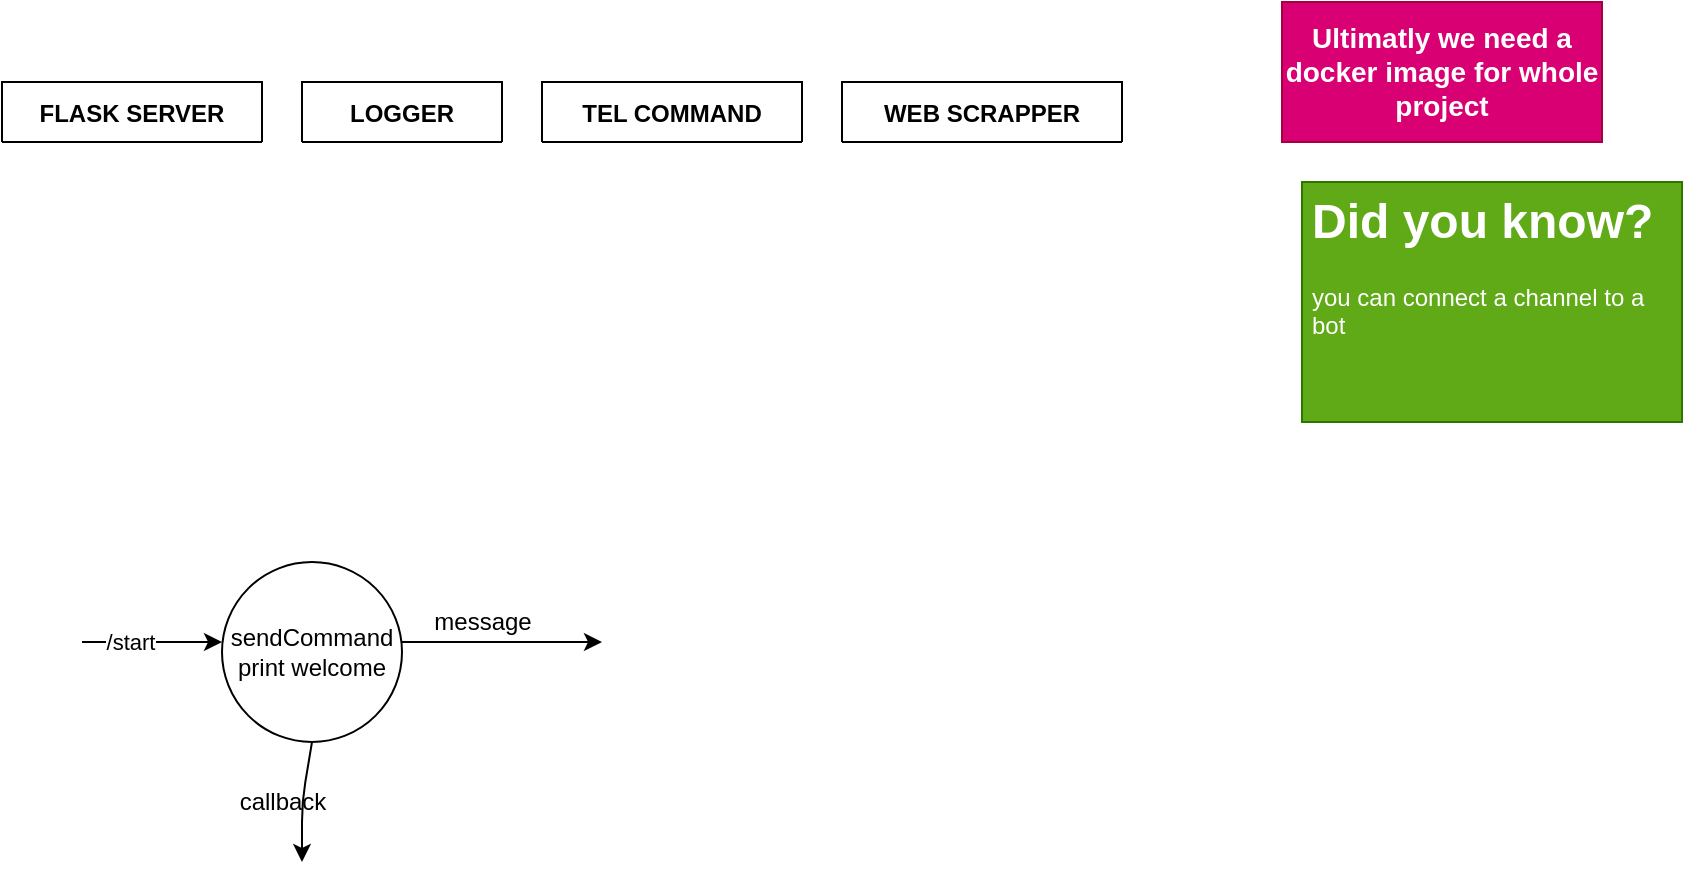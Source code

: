 <mxfile>
    <diagram id="vDl3_q1mSqVm9GCNBHWo" name="Page-1">
        <mxGraphModel dx="588" dy="459" grid="1" gridSize="10" guides="1" tooltips="1" connect="1" arrows="1" fold="1" page="1" pageScale="1" pageWidth="850" pageHeight="1100" math="0" shadow="0">
            <root>
                <mxCell id="0"/>
                <mxCell id="1" parent="0"/>
                <mxCell id="21" value="&lt;h1&gt;&lt;span style=&quot;background-color: initial;&quot;&gt;Did you know?&lt;/span&gt;&lt;br&gt;&lt;/h1&gt;&lt;div&gt;you can connect a channel to a bot&lt;/div&gt;" style="text;html=1;strokeColor=#2D7600;fillColor=#60a917;spacing=5;spacingTop=-20;whiteSpace=wrap;overflow=hidden;rounded=0;fontColor=#ffffff;" parent="1" vertex="1">
                    <mxGeometry x="660" y="90" width="190" height="120" as="geometry"/>
                </mxCell>
                <mxCell id="22" value="&lt;b&gt;&lt;font style=&quot;font-size: 14px;&quot;&gt;Ultimatly we need a docker image for whole project&lt;/font&gt;&lt;/b&gt;" style="text;html=1;strokeColor=#A50040;fillColor=#d80073;align=center;verticalAlign=middle;whiteSpace=wrap;rounded=0;fontColor=#ffffff;" parent="1" vertex="1">
                    <mxGeometry x="650" width="160" height="70" as="geometry"/>
                </mxCell>
                <mxCell id="28" value="&lt;b style=&quot;&quot;&gt;&lt;font style=&quot;font-size: 12px;&quot;&gt;LOGGER&lt;/font&gt;&lt;/b&gt;" style="swimlane;fontStyle=0;childLayout=stackLayout;horizontal=1;startSize=30;horizontalStack=0;resizeParent=1;resizeParentMax=0;resizeLast=0;collapsible=1;marginBottom=0;whiteSpace=wrap;html=1;fontSize=14;" parent="1" vertex="1" collapsed="1">
                    <mxGeometry x="160" y="40" width="100" height="30" as="geometry">
                        <mxRectangle x="160" y="40" width="335" height="90" as="alternateBounds"/>
                    </mxGeometry>
                </mxCell>
                <mxCell id="29" value="&lt;ul style=&quot;font-size: 12px; font-weight: 700; text-align: center;&quot;&gt;&lt;li&gt;&lt;span style=&quot;background-color: initial;&quot;&gt;&amp;nbsp;log all interaction with telgram&lt;/span&gt;&lt;/li&gt;&lt;li&gt;&lt;/li&gt;&lt;/ul&gt;" style="text;strokeColor=none;fillColor=none;align=left;verticalAlign=middle;spacingLeft=4;spacingRight=4;overflow=hidden;points=[[0,0.5],[1,0.5]];portConstraint=eastwest;rotatable=0;whiteSpace=wrap;html=1;fontSize=14;" parent="28" vertex="1">
                    <mxGeometry y="30" width="335" height="30" as="geometry"/>
                </mxCell>
                <mxCell id="30" value="&lt;ul style=&quot;font-size: 12px; font-weight: 700; text-align: center;&quot;&gt;&lt;li&gt;&lt;span style=&quot;background-color: initial;&quot;&gt;log all server messages&lt;/span&gt;&lt;/li&gt;&lt;/ul&gt;" style="text;strokeColor=none;fillColor=none;align=left;verticalAlign=middle;spacingLeft=4;spacingRight=4;overflow=hidden;points=[[0,0.5],[1,0.5]];portConstraint=eastwest;rotatable=0;whiteSpace=wrap;html=1;fontSize=14;" parent="28" vertex="1">
                    <mxGeometry y="60" width="335" height="30" as="geometry"/>
                </mxCell>
                <mxCell id="34" value="&lt;b style=&quot;font-size: 12px;&quot;&gt;WEB SCRAPPER&lt;/b&gt;" style="swimlane;fontStyle=0;childLayout=stackLayout;horizontal=1;startSize=30;horizontalStack=0;resizeParent=1;resizeParentMax=0;resizeLast=0;collapsible=1;marginBottom=0;whiteSpace=wrap;html=1;fontSize=14;" parent="1" vertex="1" collapsed="1">
                    <mxGeometry x="430" y="40" width="140" height="30" as="geometry">
                        <mxRectangle x="430" y="40" width="140" height="90" as="alternateBounds"/>
                    </mxGeometry>
                </mxCell>
                <mxCell id="36" value="Item 2" style="text;strokeColor=none;fillColor=none;align=left;verticalAlign=middle;spacingLeft=4;spacingRight=4;overflow=hidden;points=[[0,0.5],[1,0.5]];portConstraint=eastwest;rotatable=0;whiteSpace=wrap;html=1;fontSize=14;" parent="34" vertex="1">
                    <mxGeometry y="30" width="140" height="30" as="geometry"/>
                </mxCell>
                <mxCell id="37" value="Item 3" style="text;strokeColor=none;fillColor=none;align=left;verticalAlign=middle;spacingLeft=4;spacingRight=4;overflow=hidden;points=[[0,0.5],[1,0.5]];portConstraint=eastwest;rotatable=0;whiteSpace=wrap;html=1;fontSize=14;" parent="34" vertex="1">
                    <mxGeometry y="60" width="140" height="30" as="geometry"/>
                </mxCell>
                <mxCell id="38" value="&lt;span style=&quot;font-size: 12px;&quot;&gt;&lt;b&gt;FLASK SERVER&lt;/b&gt;&lt;/span&gt;" style="swimlane;fontStyle=0;childLayout=stackLayout;horizontal=1;startSize=30;horizontalStack=0;resizeParent=1;resizeParentMax=0;resizeLast=0;collapsible=1;marginBottom=0;whiteSpace=wrap;html=1;fontSize=14;" parent="1" vertex="1" collapsed="1">
                    <mxGeometry x="10" y="40" width="130" height="30" as="geometry">
                        <mxRectangle x="10" y="40" width="140" height="120" as="alternateBounds"/>
                    </mxGeometry>
                </mxCell>
                <mxCell id="39" value="Item 1" style="text;strokeColor=none;fillColor=none;align=left;verticalAlign=middle;spacingLeft=4;spacingRight=4;overflow=hidden;points=[[0,0.5],[1,0.5]];portConstraint=eastwest;rotatable=0;whiteSpace=wrap;html=1;fontSize=14;" parent="38" vertex="1">
                    <mxGeometry y="30" width="140" height="30" as="geometry"/>
                </mxCell>
                <mxCell id="40" value="Item 2" style="text;strokeColor=none;fillColor=none;align=left;verticalAlign=middle;spacingLeft=4;spacingRight=4;overflow=hidden;points=[[0,0.5],[1,0.5]];portConstraint=eastwest;rotatable=0;whiteSpace=wrap;html=1;fontSize=14;" parent="38" vertex="1">
                    <mxGeometry y="60" width="140" height="30" as="geometry"/>
                </mxCell>
                <mxCell id="41" value="Item 3" style="text;strokeColor=none;fillColor=none;align=left;verticalAlign=middle;spacingLeft=4;spacingRight=4;overflow=hidden;points=[[0,0.5],[1,0.5]];portConstraint=eastwest;rotatable=0;whiteSpace=wrap;html=1;fontSize=14;" parent="38" vertex="1">
                    <mxGeometry y="90" width="140" height="30" as="geometry"/>
                </mxCell>
                <mxCell id="46" value="&lt;span style=&quot;font-size: 12px;&quot;&gt;&lt;b&gt;TEL COMMAND&lt;/b&gt;&lt;/span&gt;" style="swimlane;fontStyle=0;childLayout=stackLayout;horizontal=1;startSize=30;horizontalStack=0;resizeParent=1;resizeParentMax=0;resizeLast=0;collapsible=1;marginBottom=0;whiteSpace=wrap;html=1;fontSize=14;" parent="1" vertex="1" collapsed="1">
                    <mxGeometry x="280" y="40" width="130" height="30" as="geometry">
                        <mxRectangle x="280" y="40" width="140" height="120" as="alternateBounds"/>
                    </mxGeometry>
                </mxCell>
                <mxCell id="47" value="Item 1" style="text;strokeColor=none;fillColor=none;align=left;verticalAlign=middle;spacingLeft=4;spacingRight=4;overflow=hidden;points=[[0,0.5],[1,0.5]];portConstraint=eastwest;rotatable=0;whiteSpace=wrap;html=1;fontSize=14;" parent="46" vertex="1">
                    <mxGeometry y="30" width="140" height="30" as="geometry"/>
                </mxCell>
                <mxCell id="48" value="Item 2" style="text;strokeColor=none;fillColor=none;align=left;verticalAlign=middle;spacingLeft=4;spacingRight=4;overflow=hidden;points=[[0,0.5],[1,0.5]];portConstraint=eastwest;rotatable=0;whiteSpace=wrap;html=1;fontSize=14;" parent="46" vertex="1">
                    <mxGeometry y="60" width="140" height="30" as="geometry"/>
                </mxCell>
                <mxCell id="49" value="Item 3" style="text;strokeColor=none;fillColor=none;align=left;verticalAlign=middle;spacingLeft=4;spacingRight=4;overflow=hidden;points=[[0,0.5],[1,0.5]];portConstraint=eastwest;rotatable=0;whiteSpace=wrap;html=1;fontSize=14;" parent="46" vertex="1">
                    <mxGeometry y="90" width="140" height="30" as="geometry"/>
                </mxCell>
                <mxCell id="50" value="sendCommand&lt;br&gt;print welcome" style="ellipse;whiteSpace=wrap;html=1;aspect=fixed;" vertex="1" parent="1">
                    <mxGeometry x="120" y="280" width="90" height="90" as="geometry"/>
                </mxCell>
                <mxCell id="52" value="" style="endArrow=classic;html=1;" edge="1" parent="1">
                    <mxGeometry width="50" height="50" relative="1" as="geometry">
                        <mxPoint x="50" y="320" as="sourcePoint"/>
                        <mxPoint x="120" y="320" as="targetPoint"/>
                    </mxGeometry>
                </mxCell>
                <mxCell id="53" value="/start" style="edgeLabel;html=1;align=center;verticalAlign=middle;resizable=0;points=[];" vertex="1" connectable="0" parent="52">
                    <mxGeometry x="-0.314" relative="1" as="geometry">
                        <mxPoint as="offset"/>
                    </mxGeometry>
                </mxCell>
                <mxCell id="54" value="" style="endArrow=classic;html=1;exitX=0.5;exitY=1;exitDx=0;exitDy=0;" edge="1" parent="1" source="50">
                    <mxGeometry width="50" height="50" relative="1" as="geometry">
                        <mxPoint x="110" y="480" as="sourcePoint"/>
                        <mxPoint x="160" y="430" as="targetPoint"/>
                        <Array as="points">
                            <mxPoint x="160" y="400"/>
                        </Array>
                    </mxGeometry>
                </mxCell>
                <mxCell id="55" value="callback" style="text;html=1;align=center;verticalAlign=middle;resizable=0;points=[];autosize=1;strokeColor=none;fillColor=none;" vertex="1" parent="1">
                    <mxGeometry x="115" y="385" width="70" height="30" as="geometry"/>
                </mxCell>
                <mxCell id="56" value="" style="endArrow=classic;html=1;" edge="1" parent="1">
                    <mxGeometry width="50" height="50" relative="1" as="geometry">
                        <mxPoint x="210" y="320" as="sourcePoint"/>
                        <mxPoint x="310" y="320" as="targetPoint"/>
                    </mxGeometry>
                </mxCell>
                <mxCell id="57" value="message" style="text;html=1;align=center;verticalAlign=middle;resizable=0;points=[];autosize=1;strokeColor=none;fillColor=none;" vertex="1" parent="1">
                    <mxGeometry x="215" y="295" width="70" height="30" as="geometry"/>
                </mxCell>
            </root>
        </mxGraphModel>
    </diagram>
</mxfile>